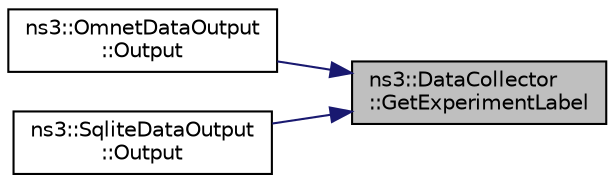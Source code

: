 digraph "ns3::DataCollector::GetExperimentLabel"
{
 // LATEX_PDF_SIZE
  edge [fontname="Helvetica",fontsize="10",labelfontname="Helvetica",labelfontsize="10"];
  node [fontname="Helvetica",fontsize="10",shape=record];
  rankdir="RL";
  Node1 [label="ns3::DataCollector\l::GetExperimentLabel",height=0.2,width=0.4,color="black", fillcolor="grey75", style="filled", fontcolor="black",tooltip="Return the experiment label."];
  Node1 -> Node2 [dir="back",color="midnightblue",fontsize="10",style="solid",fontname="Helvetica"];
  Node2 [label="ns3::OmnetDataOutput\l::Output",height=0.2,width=0.4,color="black", fillcolor="white", style="filled",URL="$classns3_1_1_omnet_data_output.html#aaa7397204fe15cc52f86526acc8c034a",tooltip="Outputs information from the provided DataCollector."];
  Node1 -> Node3 [dir="back",color="midnightblue",fontsize="10",style="solid",fontname="Helvetica"];
  Node3 [label="ns3::SqliteDataOutput\l::Output",height=0.2,width=0.4,color="black", fillcolor="white", style="filled",URL="$classns3_1_1_sqlite_data_output.html#a4a044179d5997ef87f2a35b3d0b2030a",tooltip="Outputs information from the provided DataCollector."];
}
